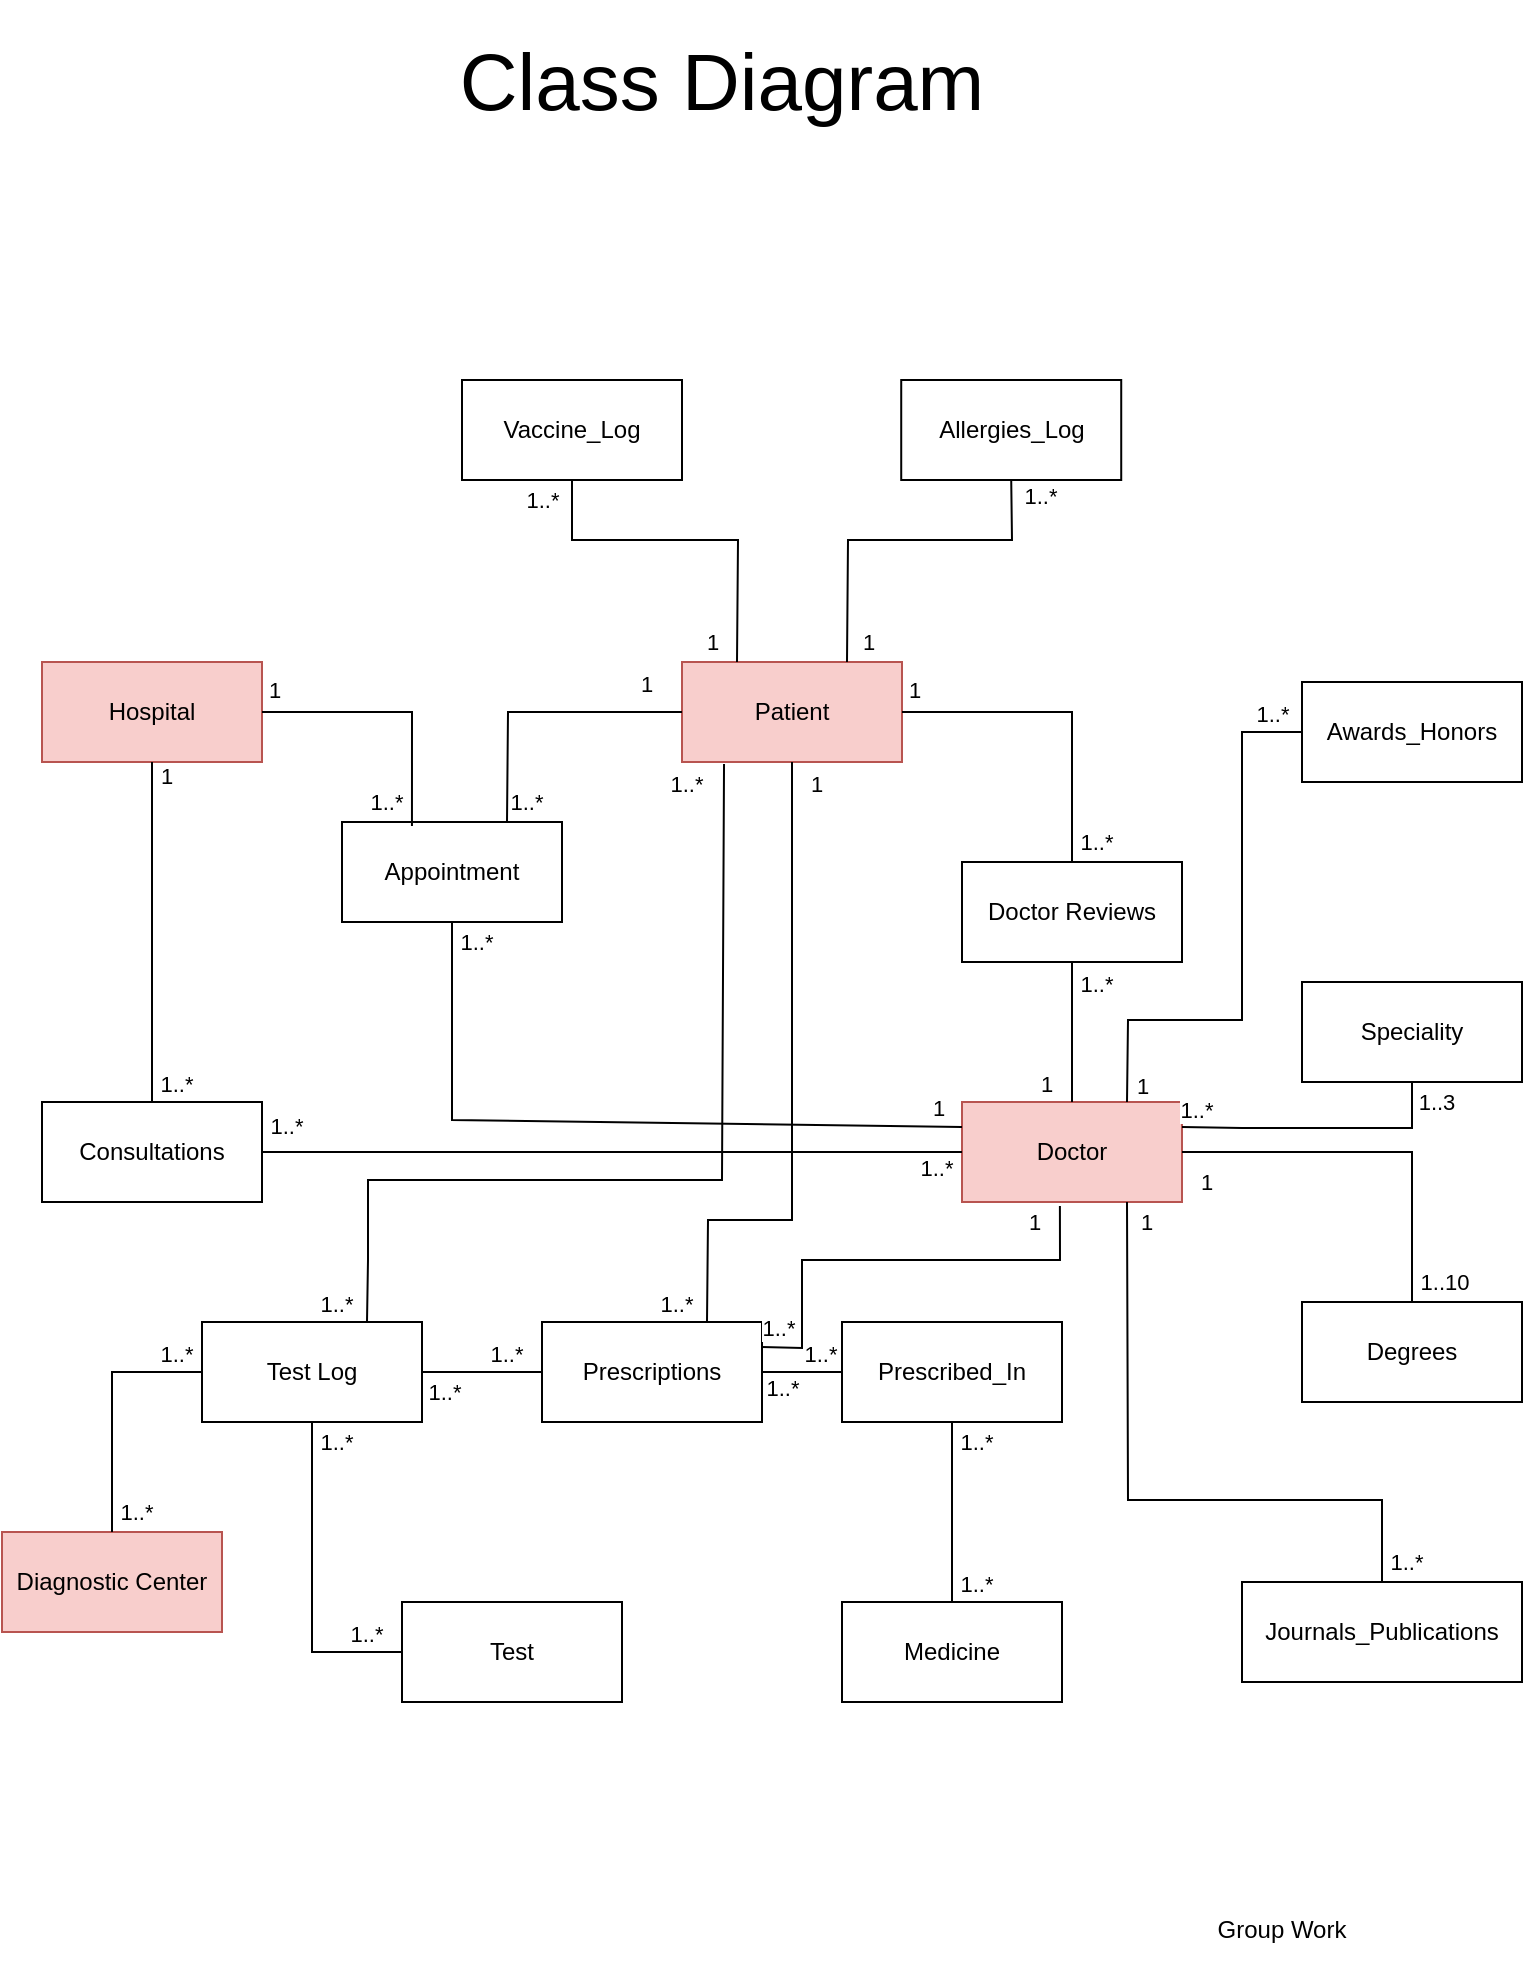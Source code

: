 <mxfile version="24.4.0" type="device">
  <diagram name="Page-1" id="dJ-lrHc8u4u0q2QaUy1w">
    <mxGraphModel dx="1386" dy="797" grid="1" gridSize="10" guides="1" tooltips="1" connect="1" arrows="1" fold="1" page="1" pageScale="1" pageWidth="827" pageHeight="1169" math="0" shadow="0">
      <root>
        <mxCell id="0" />
        <mxCell id="1" parent="0" />
        <mxCell id="XWFTrxcrhexmeHH34AGu-5" value="Doctor" style="html=1;whiteSpace=wrap;fillColor=#f8cecc;strokeColor=#b85450;" parent="1" vertex="1">
          <mxGeometry x="520" y="601" width="110" height="50" as="geometry" />
        </mxCell>
        <mxCell id="XWFTrxcrhexmeHH34AGu-6" value="Patient" style="html=1;whiteSpace=wrap;fillColor=#f8cecc;strokeColor=#b85450;" parent="1" vertex="1">
          <mxGeometry x="380" y="381" width="110" height="50" as="geometry" />
        </mxCell>
        <mxCell id="XWFTrxcrhexmeHH34AGu-7" value="Hospital" style="html=1;whiteSpace=wrap;fillColor=#f8cecc;strokeColor=#b85450;" parent="1" vertex="1">
          <mxGeometry x="60" y="381" width="110" height="50" as="geometry" />
        </mxCell>
        <mxCell id="XWFTrxcrhexmeHH34AGu-8" value="Diagnostic Center" style="html=1;whiteSpace=wrap;fillColor=#f8cecc;strokeColor=#b85450;" parent="1" vertex="1">
          <mxGeometry x="40" y="816" width="110" height="50" as="geometry" />
        </mxCell>
        <mxCell id="XWFTrxcrhexmeHH34AGu-26" value="Vaccine_Log" style="html=1;whiteSpace=wrap;" parent="1" vertex="1">
          <mxGeometry x="270" y="240" width="110" height="50" as="geometry" />
        </mxCell>
        <mxCell id="XWFTrxcrhexmeHH34AGu-27" value="Allergies_Log" style="html=1;whiteSpace=wrap;" parent="1" vertex="1">
          <mxGeometry x="489.61" y="240" width="110" height="50" as="geometry" />
        </mxCell>
        <mxCell id="XWFTrxcrhexmeHH34AGu-28" value="Doctor Reviews" style="html=1;whiteSpace=wrap;" parent="1" vertex="1">
          <mxGeometry x="520" y="481" width="110" height="50" as="geometry" />
        </mxCell>
        <mxCell id="XWFTrxcrhexmeHH34AGu-29" value="Awards_Honors" style="html=1;whiteSpace=wrap;" parent="1" vertex="1">
          <mxGeometry x="690" y="391" width="110" height="50" as="geometry" />
        </mxCell>
        <mxCell id="XWFTrxcrhexmeHH34AGu-30" value="Speciality" style="html=1;whiteSpace=wrap;" parent="1" vertex="1">
          <mxGeometry x="690" y="541" width="110" height="50" as="geometry" />
        </mxCell>
        <mxCell id="XWFTrxcrhexmeHH34AGu-31" value="Degrees" style="html=1;whiteSpace=wrap;" parent="1" vertex="1">
          <mxGeometry x="690" y="701" width="110" height="50" as="geometry" />
        </mxCell>
        <mxCell id="XWFTrxcrhexmeHH34AGu-32" value="Journals_Publications" style="html=1;whiteSpace=wrap;" parent="1" vertex="1">
          <mxGeometry x="660" y="841" width="140" height="50" as="geometry" />
        </mxCell>
        <mxCell id="XWFTrxcrhexmeHH34AGu-33" value="Appointment" style="html=1;whiteSpace=wrap;" parent="1" vertex="1">
          <mxGeometry x="210" y="461" width="110" height="50" as="geometry" />
        </mxCell>
        <mxCell id="XWFTrxcrhexmeHH34AGu-34" value="Consultations" style="html=1;whiteSpace=wrap;" parent="1" vertex="1">
          <mxGeometry x="60" y="601" width="110" height="50" as="geometry" />
        </mxCell>
        <mxCell id="XWFTrxcrhexmeHH34AGu-61" value="Prescriptions" style="html=1;whiteSpace=wrap;" parent="1" vertex="1">
          <mxGeometry x="310" y="711" width="110" height="50" as="geometry" />
        </mxCell>
        <mxCell id="XWFTrxcrhexmeHH34AGu-66" value="Test" style="html=1;whiteSpace=wrap;" parent="1" vertex="1">
          <mxGeometry x="240" y="851" width="110" height="50" as="geometry" />
        </mxCell>
        <mxCell id="XWFTrxcrhexmeHH34AGu-67" value="Test Log" style="html=1;whiteSpace=wrap;" parent="1" vertex="1">
          <mxGeometry x="140" y="711" width="110" height="50" as="geometry" />
        </mxCell>
        <mxCell id="XWFTrxcrhexmeHH34AGu-76" value="Medicine" style="html=1;whiteSpace=wrap;" parent="1" vertex="1">
          <mxGeometry x="460" y="851" width="110" height="50" as="geometry" />
        </mxCell>
        <mxCell id="XWFTrxcrhexmeHH34AGu-77" value="Prescribed_In" style="html=1;whiteSpace=wrap;" parent="1" vertex="1">
          <mxGeometry x="460" y="711" width="110" height="50" as="geometry" />
        </mxCell>
        <mxCell id="58P7wUS-wSt7yXQtSQoR-1" value="Class Diagram" style="text;html=1;align=center;verticalAlign=middle;whiteSpace=wrap;rounded=0;fontSize=40;" parent="1" vertex="1">
          <mxGeometry x="250" y="50" width="300" height="80" as="geometry" />
        </mxCell>
        <mxCell id="58P7wUS-wSt7yXQtSQoR-2" value="Group Work" style="text;html=1;align=center;verticalAlign=middle;whiteSpace=wrap;rounded=0;" parent="1" vertex="1">
          <mxGeometry x="640" y="1000" width="80" height="30" as="geometry" />
        </mxCell>
        <mxCell id="5TE0PyGPb8ZXy04i5qdm-1" value="" style="endArrow=none;html=1;rounded=0;entryX=0.5;entryY=1;entryDx=0;entryDy=0;exitX=0.25;exitY=0;exitDx=0;exitDy=0;" edge="1" parent="1" source="XWFTrxcrhexmeHH34AGu-6" target="XWFTrxcrhexmeHH34AGu-26">
          <mxGeometry width="50" height="50" relative="1" as="geometry">
            <mxPoint x="380" y="331" as="sourcePoint" />
            <mxPoint x="470" y="251" as="targetPoint" />
            <Array as="points">
              <mxPoint x="408" y="320" />
              <mxPoint x="325" y="320" />
            </Array>
          </mxGeometry>
        </mxCell>
        <mxCell id="5TE0PyGPb8ZXy04i5qdm-2" value="" style="endArrow=none;html=1;rounded=0;exitX=0.75;exitY=0;exitDx=0;exitDy=0;entryX=0.5;entryY=1;entryDx=0;entryDy=0;" edge="1" parent="1" source="XWFTrxcrhexmeHH34AGu-6" target="XWFTrxcrhexmeHH34AGu-27">
          <mxGeometry width="50" height="50" relative="1" as="geometry">
            <mxPoint x="610" y="360" as="sourcePoint" />
            <mxPoint x="680" y="290" as="targetPoint" />
            <Array as="points">
              <mxPoint x="463" y="320" />
              <mxPoint x="545" y="320" />
            </Array>
          </mxGeometry>
        </mxCell>
        <mxCell id="5TE0PyGPb8ZXy04i5qdm-23" value="1" style="edgeLabel;html=1;align=center;verticalAlign=middle;resizable=0;points=[];" vertex="1" connectable="0" parent="5TE0PyGPb8ZXy04i5qdm-2">
          <mxGeometry x="-0.827" relative="1" as="geometry">
            <mxPoint x="10" y="5" as="offset" />
          </mxGeometry>
        </mxCell>
        <mxCell id="5TE0PyGPb8ZXy04i5qdm-3" value="" style="endArrow=none;html=1;rounded=0;exitX=0.5;exitY=0;exitDx=0;exitDy=0;entryX=1;entryY=0.5;entryDx=0;entryDy=0;" edge="1" parent="1" source="XWFTrxcrhexmeHH34AGu-28" target="XWFTrxcrhexmeHH34AGu-6">
          <mxGeometry width="50" height="50" relative="1" as="geometry">
            <mxPoint x="570" y="441" as="sourcePoint" />
            <mxPoint x="620" y="391" as="targetPoint" />
            <Array as="points">
              <mxPoint x="575" y="406" />
            </Array>
          </mxGeometry>
        </mxCell>
        <mxCell id="5TE0PyGPb8ZXy04i5qdm-4" value="" style="endArrow=none;html=1;rounded=0;entryX=0;entryY=0.5;entryDx=0;entryDy=0;exitX=0.75;exitY=0;exitDx=0;exitDy=0;" edge="1" parent="1" source="XWFTrxcrhexmeHH34AGu-5" target="XWFTrxcrhexmeHH34AGu-29">
          <mxGeometry width="50" height="50" relative="1" as="geometry">
            <mxPoint x="640" y="531" as="sourcePoint" />
            <mxPoint x="690" y="481" as="targetPoint" />
            <Array as="points">
              <mxPoint x="603" y="560" />
              <mxPoint x="660" y="560" />
              <mxPoint x="660" y="416" />
            </Array>
          </mxGeometry>
        </mxCell>
        <mxCell id="5TE0PyGPb8ZXy04i5qdm-5" value="" style="endArrow=none;html=1;rounded=0;entryX=0.5;entryY=1;entryDx=0;entryDy=0;exitX=1;exitY=0.25;exitDx=0;exitDy=0;" edge="1" parent="1" source="XWFTrxcrhexmeHH34AGu-5" target="XWFTrxcrhexmeHH34AGu-30">
          <mxGeometry width="50" height="50" relative="1" as="geometry">
            <mxPoint x="640" y="670" as="sourcePoint" />
            <mxPoint x="690" y="620" as="targetPoint" />
            <Array as="points">
              <mxPoint x="660" y="614" />
              <mxPoint x="745" y="614" />
            </Array>
          </mxGeometry>
        </mxCell>
        <mxCell id="5TE0PyGPb8ZXy04i5qdm-6" value="" style="endArrow=none;html=1;rounded=0;entryX=0.5;entryY=0;entryDx=0;entryDy=0;exitX=1;exitY=0.5;exitDx=0;exitDy=0;" edge="1" parent="1" source="XWFTrxcrhexmeHH34AGu-5" target="XWFTrxcrhexmeHH34AGu-31">
          <mxGeometry width="50" height="50" relative="1" as="geometry">
            <mxPoint x="390" y="680" as="sourcePoint" />
            <mxPoint x="440" y="630" as="targetPoint" />
            <Array as="points">
              <mxPoint x="745" y="626" />
            </Array>
          </mxGeometry>
        </mxCell>
        <mxCell id="5TE0PyGPb8ZXy04i5qdm-7" value="" style="endArrow=none;html=1;rounded=0;entryX=0.5;entryY=0;entryDx=0;entryDy=0;exitX=0.75;exitY=1;exitDx=0;exitDy=0;" edge="1" parent="1" source="XWFTrxcrhexmeHH34AGu-5" target="XWFTrxcrhexmeHH34AGu-32">
          <mxGeometry width="50" height="50" relative="1" as="geometry">
            <mxPoint x="390" y="680" as="sourcePoint" />
            <mxPoint x="440" y="630" as="targetPoint" />
            <Array as="points">
              <mxPoint x="603" y="800" />
              <mxPoint x="730" y="800" />
            </Array>
          </mxGeometry>
        </mxCell>
        <mxCell id="5TE0PyGPb8ZXy04i5qdm-8" value="" style="endArrow=none;html=1;rounded=0;entryX=0;entryY=0.5;entryDx=0;entryDy=0;exitX=1;exitY=0.5;exitDx=0;exitDy=0;" edge="1" parent="1" source="XWFTrxcrhexmeHH34AGu-61" target="XWFTrxcrhexmeHH34AGu-77">
          <mxGeometry width="50" height="50" relative="1" as="geometry">
            <mxPoint x="390" y="680" as="sourcePoint" />
            <mxPoint x="440" y="630" as="targetPoint" />
          </mxGeometry>
        </mxCell>
        <mxCell id="5TE0PyGPb8ZXy04i5qdm-9" value="" style="endArrow=none;html=1;rounded=0;exitX=0.5;exitY=0;exitDx=0;exitDy=0;entryX=0.5;entryY=1;entryDx=0;entryDy=0;" edge="1" parent="1" source="XWFTrxcrhexmeHH34AGu-76" target="XWFTrxcrhexmeHH34AGu-77">
          <mxGeometry width="50" height="50" relative="1" as="geometry">
            <mxPoint x="390" y="680" as="sourcePoint" />
            <mxPoint x="440" y="630" as="targetPoint" />
          </mxGeometry>
        </mxCell>
        <mxCell id="5TE0PyGPb8ZXy04i5qdm-10" value="" style="endArrow=none;html=1;rounded=0;entryX=0.5;entryY=1;entryDx=0;entryDy=0;exitX=0.5;exitY=0;exitDx=0;exitDy=0;" edge="1" parent="1" source="XWFTrxcrhexmeHH34AGu-5" target="XWFTrxcrhexmeHH34AGu-28">
          <mxGeometry width="50" height="50" relative="1" as="geometry">
            <mxPoint x="390" y="560" as="sourcePoint" />
            <mxPoint x="440" y="510" as="targetPoint" />
          </mxGeometry>
        </mxCell>
        <mxCell id="5TE0PyGPb8ZXy04i5qdm-11" value="" style="endArrow=none;html=1;rounded=0;entryX=0;entryY=0.5;entryDx=0;entryDy=0;exitX=0.75;exitY=0;exitDx=0;exitDy=0;" edge="1" parent="1" source="XWFTrxcrhexmeHH34AGu-33" target="XWFTrxcrhexmeHH34AGu-6">
          <mxGeometry width="50" height="50" relative="1" as="geometry">
            <mxPoint x="390" y="560" as="sourcePoint" />
            <mxPoint x="440" y="510" as="targetPoint" />
            <Array as="points">
              <mxPoint x="293" y="406" />
            </Array>
          </mxGeometry>
        </mxCell>
        <mxCell id="5TE0PyGPb8ZXy04i5qdm-12" value="" style="endArrow=none;html=1;rounded=0;entryX=1;entryY=0.5;entryDx=0;entryDy=0;exitX=0.318;exitY=0.04;exitDx=0;exitDy=0;exitPerimeter=0;" edge="1" parent="1" source="XWFTrxcrhexmeHH34AGu-33" target="XWFTrxcrhexmeHH34AGu-7">
          <mxGeometry width="50" height="50" relative="1" as="geometry">
            <mxPoint x="390" y="560" as="sourcePoint" />
            <mxPoint x="440" y="510" as="targetPoint" />
            <Array as="points">
              <mxPoint x="245" y="406" />
            </Array>
          </mxGeometry>
        </mxCell>
        <mxCell id="5TE0PyGPb8ZXy04i5qdm-13" value="" style="endArrow=none;html=1;rounded=0;exitX=0.5;exitY=0;exitDx=0;exitDy=0;entryX=0.5;entryY=1;entryDx=0;entryDy=0;" edge="1" parent="1" source="XWFTrxcrhexmeHH34AGu-34" target="XWFTrxcrhexmeHH34AGu-7">
          <mxGeometry width="50" height="50" relative="1" as="geometry">
            <mxPoint x="390" y="560" as="sourcePoint" />
            <mxPoint x="440" y="510" as="targetPoint" />
          </mxGeometry>
        </mxCell>
        <mxCell id="5TE0PyGPb8ZXy04i5qdm-14" value="" style="endArrow=none;html=1;rounded=0;exitX=0;exitY=0.5;exitDx=0;exitDy=0;entryX=0.5;entryY=1;entryDx=0;entryDy=0;" edge="1" parent="1" source="XWFTrxcrhexmeHH34AGu-66" target="XWFTrxcrhexmeHH34AGu-67">
          <mxGeometry width="50" height="50" relative="1" as="geometry">
            <mxPoint x="390" y="680" as="sourcePoint" />
            <mxPoint x="440" y="630" as="targetPoint" />
            <Array as="points">
              <mxPoint x="195" y="876" />
            </Array>
          </mxGeometry>
        </mxCell>
        <mxCell id="5TE0PyGPb8ZXy04i5qdm-15" value="" style="endArrow=none;html=1;rounded=0;exitX=1;exitY=0.5;exitDx=0;exitDy=0;entryX=0;entryY=0.5;entryDx=0;entryDy=0;" edge="1" parent="1" source="XWFTrxcrhexmeHH34AGu-67" target="XWFTrxcrhexmeHH34AGu-61">
          <mxGeometry width="50" height="50" relative="1" as="geometry">
            <mxPoint x="390" y="680" as="sourcePoint" />
            <mxPoint x="440" y="630" as="targetPoint" />
          </mxGeometry>
        </mxCell>
        <mxCell id="5TE0PyGPb8ZXy04i5qdm-16" value="" style="endArrow=none;html=1;rounded=0;exitX=0.5;exitY=0;exitDx=0;exitDy=0;entryX=0;entryY=0.5;entryDx=0;entryDy=0;" edge="1" parent="1" source="XWFTrxcrhexmeHH34AGu-8" target="XWFTrxcrhexmeHH34AGu-67">
          <mxGeometry width="50" height="50" relative="1" as="geometry">
            <mxPoint x="390" y="680" as="sourcePoint" />
            <mxPoint x="440" y="630" as="targetPoint" />
            <Array as="points">
              <mxPoint x="95" y="736" />
            </Array>
          </mxGeometry>
        </mxCell>
        <mxCell id="5TE0PyGPb8ZXy04i5qdm-17" value="" style="endArrow=none;html=1;rounded=0;entryX=0;entryY=0.5;entryDx=0;entryDy=0;exitX=1;exitY=0.5;exitDx=0;exitDy=0;" edge="1" parent="1" source="XWFTrxcrhexmeHH34AGu-34" target="XWFTrxcrhexmeHH34AGu-5">
          <mxGeometry width="50" height="50" relative="1" as="geometry">
            <mxPoint x="390" y="680" as="sourcePoint" />
            <mxPoint x="440" y="630" as="targetPoint" />
          </mxGeometry>
        </mxCell>
        <mxCell id="5TE0PyGPb8ZXy04i5qdm-18" value="" style="endArrow=none;html=1;rounded=0;entryX=0;entryY=0.25;entryDx=0;entryDy=0;exitX=0.5;exitY=1;exitDx=0;exitDy=0;" edge="1" parent="1" source="XWFTrxcrhexmeHH34AGu-33" target="XWFTrxcrhexmeHH34AGu-5">
          <mxGeometry width="50" height="50" relative="1" as="geometry">
            <mxPoint x="390" y="680" as="sourcePoint" />
            <mxPoint x="440" y="630" as="targetPoint" />
            <Array as="points">
              <mxPoint x="265" y="610" />
            </Array>
          </mxGeometry>
        </mxCell>
        <mxCell id="5TE0PyGPb8ZXy04i5qdm-19" value="" style="endArrow=none;html=1;rounded=0;entryX=0.445;entryY=1.04;entryDx=0;entryDy=0;entryPerimeter=0;exitX=1;exitY=0.25;exitDx=0;exitDy=0;" edge="1" parent="1" source="XWFTrxcrhexmeHH34AGu-61" target="XWFTrxcrhexmeHH34AGu-5">
          <mxGeometry width="50" height="50" relative="1" as="geometry">
            <mxPoint x="390" y="680" as="sourcePoint" />
            <mxPoint x="440" y="630" as="targetPoint" />
            <Array as="points">
              <mxPoint x="440" y="724" />
              <mxPoint x="440" y="680" />
              <mxPoint x="569" y="680" />
            </Array>
          </mxGeometry>
        </mxCell>
        <mxCell id="5TE0PyGPb8ZXy04i5qdm-20" value="" style="endArrow=none;html=1;rounded=0;entryX=0.5;entryY=1;entryDx=0;entryDy=0;exitX=0.75;exitY=0;exitDx=0;exitDy=0;" edge="1" parent="1" source="XWFTrxcrhexmeHH34AGu-61" target="XWFTrxcrhexmeHH34AGu-6">
          <mxGeometry width="50" height="50" relative="1" as="geometry">
            <mxPoint x="370" y="690" as="sourcePoint" />
            <mxPoint x="440" y="630" as="targetPoint" />
            <Array as="points">
              <mxPoint x="393" y="660" />
              <mxPoint x="435" y="660" />
            </Array>
          </mxGeometry>
        </mxCell>
        <mxCell id="5TE0PyGPb8ZXy04i5qdm-21" value="" style="endArrow=none;html=1;rounded=0;entryX=0.191;entryY=1.02;entryDx=0;entryDy=0;entryPerimeter=0;exitX=0.75;exitY=0;exitDx=0;exitDy=0;" edge="1" parent="1" source="XWFTrxcrhexmeHH34AGu-67" target="XWFTrxcrhexmeHH34AGu-6">
          <mxGeometry width="50" height="50" relative="1" as="geometry">
            <mxPoint x="390" y="680" as="sourcePoint" />
            <mxPoint x="440" y="630" as="targetPoint" />
            <Array as="points">
              <mxPoint x="223" y="680" />
              <mxPoint x="223" y="640" />
              <mxPoint x="320" y="640" />
              <mxPoint x="400" y="640" />
            </Array>
          </mxGeometry>
        </mxCell>
        <mxCell id="5TE0PyGPb8ZXy04i5qdm-24" value="1..*" style="edgeLabel;html=1;align=center;verticalAlign=middle;resizable=0;points=[];" vertex="1" connectable="0" parent="1">
          <mxGeometry x="487.615" y="369.0" as="geometry">
            <mxPoint x="71" y="-71" as="offset" />
          </mxGeometry>
        </mxCell>
        <mxCell id="5TE0PyGPb8ZXy04i5qdm-25" value="1" style="edgeLabel;html=1;align=center;verticalAlign=middle;resizable=0;points=[];" vertex="1" connectable="0" parent="1">
          <mxGeometry x="484.005" y="394.0" as="geometry">
            <mxPoint x="12" y="1" as="offset" />
          </mxGeometry>
        </mxCell>
        <mxCell id="5TE0PyGPb8ZXy04i5qdm-27" value="1..*" style="edgeLabel;html=1;align=center;verticalAlign=middle;resizable=0;points=[];" vertex="1" connectable="0" parent="1">
          <mxGeometry x="575.005" y="470.0" as="geometry">
            <mxPoint x="12" y="1" as="offset" />
          </mxGeometry>
        </mxCell>
        <mxCell id="5TE0PyGPb8ZXy04i5qdm-28" value="1..*" style="edgeLabel;html=1;align=center;verticalAlign=middle;resizable=0;points=[];" vertex="1" connectable="0" parent="1">
          <mxGeometry x="575.005" y="541.0" as="geometry">
            <mxPoint x="12" y="1" as="offset" />
          </mxGeometry>
        </mxCell>
        <mxCell id="5TE0PyGPb8ZXy04i5qdm-29" value="1" style="edgeLabel;html=1;align=center;verticalAlign=middle;resizable=0;points=[];" vertex="1" connectable="0" parent="1">
          <mxGeometry x="550.005" y="591.0" as="geometry">
            <mxPoint x="12" y="1" as="offset" />
          </mxGeometry>
        </mxCell>
        <mxCell id="5TE0PyGPb8ZXy04i5qdm-30" value="1" style="edgeLabel;html=1;align=center;verticalAlign=middle;resizable=0;points=[];" vertex="1" connectable="0" parent="1">
          <mxGeometry x="598.005" y="592.0" as="geometry">
            <mxPoint x="12" y="1" as="offset" />
          </mxGeometry>
        </mxCell>
        <mxCell id="5TE0PyGPb8ZXy04i5qdm-31" value="1..*" style="edgeLabel;html=1;align=center;verticalAlign=middle;resizable=0;points=[];" vertex="1" connectable="0" parent="1">
          <mxGeometry x="663.005" y="406.0" as="geometry">
            <mxPoint x="12" y="1" as="offset" />
          </mxGeometry>
        </mxCell>
        <mxCell id="5TE0PyGPb8ZXy04i5qdm-32" value="1..3" style="edgeLabel;html=1;align=center;verticalAlign=middle;resizable=0;points=[];" vertex="1" connectable="0" parent="1">
          <mxGeometry x="745.005" y="600.0" as="geometry">
            <mxPoint x="12" y="1" as="offset" />
          </mxGeometry>
        </mxCell>
        <mxCell id="5TE0PyGPb8ZXy04i5qdm-33" value="1..10" style="edgeLabel;html=1;align=center;verticalAlign=middle;resizable=0;points=[];" vertex="1" connectable="0" parent="1">
          <mxGeometry x="749.005" y="690.0" as="geometry">
            <mxPoint x="12" y="1" as="offset" />
          </mxGeometry>
        </mxCell>
        <mxCell id="5TE0PyGPb8ZXy04i5qdm-34" value="1" style="edgeLabel;html=1;align=center;verticalAlign=middle;resizable=0;points=[];" vertex="1" connectable="0" parent="1">
          <mxGeometry x="630.005" y="640.0" as="geometry">
            <mxPoint x="12" y="1" as="offset" />
          </mxGeometry>
        </mxCell>
        <mxCell id="5TE0PyGPb8ZXy04i5qdm-35" value="1..*" style="edgeLabel;html=1;align=center;verticalAlign=middle;resizable=0;points=[];" vertex="1" connectable="0" parent="1">
          <mxGeometry x="625.005" y="604.0" as="geometry">
            <mxPoint x="12" y="1" as="offset" />
          </mxGeometry>
        </mxCell>
        <mxCell id="5TE0PyGPb8ZXy04i5qdm-36" value="1" style="edgeLabel;html=1;align=center;verticalAlign=middle;resizable=0;points=[];" vertex="1" connectable="0" parent="1">
          <mxGeometry x="600.005" y="660.0" as="geometry">
            <mxPoint x="12" y="1" as="offset" />
          </mxGeometry>
        </mxCell>
        <mxCell id="5TE0PyGPb8ZXy04i5qdm-37" value="1..*" style="edgeLabel;html=1;align=center;verticalAlign=middle;resizable=0;points=[];" vertex="1" connectable="0" parent="1">
          <mxGeometry x="730.005" y="830.0" as="geometry">
            <mxPoint x="12" y="1" as="offset" />
          </mxGeometry>
        </mxCell>
        <mxCell id="5TE0PyGPb8ZXy04i5qdm-38" value="1..*" style="edgeLabel;html=1;align=center;verticalAlign=middle;resizable=0;points=[];" vertex="1" connectable="0" parent="1">
          <mxGeometry x="515.005" y="841.0" as="geometry">
            <mxPoint x="12" y="1" as="offset" />
          </mxGeometry>
        </mxCell>
        <mxCell id="5TE0PyGPb8ZXy04i5qdm-39" value="1..*" style="edgeLabel;html=1;align=center;verticalAlign=middle;resizable=0;points=[];" vertex="1" connectable="0" parent="1">
          <mxGeometry x="515.005" y="770.0" as="geometry">
            <mxPoint x="12" y="1" as="offset" />
          </mxGeometry>
        </mxCell>
        <mxCell id="5TE0PyGPb8ZXy04i5qdm-40" value="1..*" style="edgeLabel;html=1;align=center;verticalAlign=middle;resizable=0;points=[];" vertex="1" connectable="0" parent="1">
          <mxGeometry x="437.005" y="726.0" as="geometry">
            <mxPoint x="12" y="1" as="offset" />
          </mxGeometry>
        </mxCell>
        <mxCell id="5TE0PyGPb8ZXy04i5qdm-41" value="1..*" style="edgeLabel;html=1;align=center;verticalAlign=middle;resizable=0;points=[];" vertex="1" connectable="0" parent="1">
          <mxGeometry x="418.005" y="743.0" as="geometry">
            <mxPoint x="12" y="1" as="offset" />
          </mxGeometry>
        </mxCell>
        <mxCell id="5TE0PyGPb8ZXy04i5qdm-42" value="1..*" style="edgeLabel;html=1;align=center;verticalAlign=middle;resizable=0;points=[];" vertex="1" connectable="0" parent="1">
          <mxGeometry x="210.005" y="866.0" as="geometry">
            <mxPoint x="12" y="1" as="offset" />
          </mxGeometry>
        </mxCell>
        <mxCell id="5TE0PyGPb8ZXy04i5qdm-43" value="1..*" style="edgeLabel;html=1;align=center;verticalAlign=middle;resizable=0;points=[];" vertex="1" connectable="0" parent="1">
          <mxGeometry x="195.005" y="770.0" as="geometry">
            <mxPoint x="12" y="1" as="offset" />
          </mxGeometry>
        </mxCell>
        <mxCell id="5TE0PyGPb8ZXy04i5qdm-44" value="1..*" style="edgeLabel;html=1;align=center;verticalAlign=middle;resizable=0;points=[];" vertex="1" connectable="0" parent="1">
          <mxGeometry x="95.005" y="805.0" as="geometry">
            <mxPoint x="12" y="1" as="offset" />
          </mxGeometry>
        </mxCell>
        <mxCell id="5TE0PyGPb8ZXy04i5qdm-45" value="1..*" style="edgeLabel;html=1;align=center;verticalAlign=middle;resizable=0;points=[];" vertex="1" connectable="0" parent="1">
          <mxGeometry x="115.005" y="726.0" as="geometry">
            <mxPoint x="12" y="1" as="offset" />
          </mxGeometry>
        </mxCell>
        <mxCell id="5TE0PyGPb8ZXy04i5qdm-46" value="1..*" style="edgeLabel;html=1;align=center;verticalAlign=middle;resizable=0;points=[];" vertex="1" connectable="0" parent="1">
          <mxGeometry x="115.005" y="591.0" as="geometry">
            <mxPoint x="12" y="1" as="offset" />
          </mxGeometry>
        </mxCell>
        <mxCell id="5TE0PyGPb8ZXy04i5qdm-47" value="1" style="edgeLabel;html=1;align=center;verticalAlign=middle;resizable=0;points=[];" vertex="1" connectable="0" parent="1">
          <mxGeometry x="110.005" y="437.0" as="geometry">
            <mxPoint x="12" y="1" as="offset" />
          </mxGeometry>
        </mxCell>
        <mxCell id="5TE0PyGPb8ZXy04i5qdm-48" value="1" style="edgeLabel;html=1;align=center;verticalAlign=middle;resizable=0;points=[];" vertex="1" connectable="0" parent="1">
          <mxGeometry x="164.005" y="394.0" as="geometry">
            <mxPoint x="12" y="1" as="offset" />
          </mxGeometry>
        </mxCell>
        <mxCell id="5TE0PyGPb8ZXy04i5qdm-49" value="1" style="edgeLabel;html=1;align=center;verticalAlign=middle;resizable=0;points=[];" vertex="1" connectable="0" parent="1">
          <mxGeometry x="350.005" y="391.0" as="geometry">
            <mxPoint x="12" y="1" as="offset" />
          </mxGeometry>
        </mxCell>
        <mxCell id="5TE0PyGPb8ZXy04i5qdm-50" value="1" style="edgeLabel;html=1;align=center;verticalAlign=middle;resizable=0;points=[];" vertex="1" connectable="0" parent="1">
          <mxGeometry x="383.005" y="370.0" as="geometry">
            <mxPoint x="12" y="1" as="offset" />
          </mxGeometry>
        </mxCell>
        <mxCell id="5TE0PyGPb8ZXy04i5qdm-51" value="1..*" style="edgeLabel;html=1;align=center;verticalAlign=middle;resizable=0;points=[];" vertex="1" connectable="0" parent="1">
          <mxGeometry x="220.005" y="450.0" as="geometry">
            <mxPoint x="12" y="1" as="offset" />
          </mxGeometry>
        </mxCell>
        <mxCell id="5TE0PyGPb8ZXy04i5qdm-52" value="1..*" style="edgeLabel;html=1;align=center;verticalAlign=middle;resizable=0;points=[];" vertex="1" connectable="0" parent="1">
          <mxGeometry x="290.005" y="450.0" as="geometry">
            <mxPoint x="12" y="1" as="offset" />
          </mxGeometry>
        </mxCell>
        <mxCell id="5TE0PyGPb8ZXy04i5qdm-53" value="1..*" style="edgeLabel;html=1;align=center;verticalAlign=middle;resizable=0;points=[];" vertex="1" connectable="0" parent="1">
          <mxGeometry x="370.005" y="441.0" as="geometry">
            <mxPoint x="12" y="1" as="offset" />
          </mxGeometry>
        </mxCell>
        <mxCell id="5TE0PyGPb8ZXy04i5qdm-54" value="1" style="edgeLabel;html=1;align=center;verticalAlign=middle;resizable=0;points=[];" vertex="1" connectable="0" parent="1">
          <mxGeometry x="435.005" y="441.0" as="geometry">
            <mxPoint x="12" y="1" as="offset" />
          </mxGeometry>
        </mxCell>
        <mxCell id="5TE0PyGPb8ZXy04i5qdm-55" value="1..*" style="edgeLabel;html=1;align=center;verticalAlign=middle;resizable=0;points=[];" vertex="1" connectable="0" parent="1">
          <mxGeometry x="195.005" y="701.0" as="geometry">
            <mxPoint x="12" y="1" as="offset" />
          </mxGeometry>
        </mxCell>
        <mxCell id="5TE0PyGPb8ZXy04i5qdm-56" value="1..*" style="edgeLabel;html=1;align=center;verticalAlign=middle;resizable=0;points=[];" vertex="1" connectable="0" parent="1">
          <mxGeometry x="365.005" y="701.0" as="geometry">
            <mxPoint x="12" y="1" as="offset" />
          </mxGeometry>
        </mxCell>
        <mxCell id="5TE0PyGPb8ZXy04i5qdm-57" value="1..*" style="edgeLabel;html=1;align=center;verticalAlign=middle;resizable=0;points=[];" vertex="1" connectable="0" parent="1">
          <mxGeometry x="416.005" y="713.0" as="geometry">
            <mxPoint x="12" y="1" as="offset" />
          </mxGeometry>
        </mxCell>
        <mxCell id="5TE0PyGPb8ZXy04i5qdm-58" value="1" style="edgeLabel;html=1;align=center;verticalAlign=middle;resizable=0;points=[];" vertex="1" connectable="0" parent="1">
          <mxGeometry x="544.005" y="660.0" as="geometry">
            <mxPoint x="12" y="1" as="offset" />
          </mxGeometry>
        </mxCell>
        <mxCell id="5TE0PyGPb8ZXy04i5qdm-59" value="1" style="edgeLabel;html=1;align=center;verticalAlign=middle;resizable=0;points=[];" vertex="1" connectable="0" parent="1">
          <mxGeometry x="496.005" y="603.0" as="geometry">
            <mxPoint x="12" y="1" as="offset" />
          </mxGeometry>
        </mxCell>
        <mxCell id="5TE0PyGPb8ZXy04i5qdm-60" value="1..*" style="edgeLabel;html=1;align=center;verticalAlign=middle;resizable=0;points=[];" vertex="1" connectable="0" parent="1">
          <mxGeometry x="494.615" y="633.0" as="geometry">
            <mxPoint x="12" y="1" as="offset" />
          </mxGeometry>
        </mxCell>
        <mxCell id="5TE0PyGPb8ZXy04i5qdm-61" value="1..*" style="edgeLabel;html=1;align=center;verticalAlign=middle;resizable=0;points=[];" vertex="1" connectable="0" parent="1">
          <mxGeometry x="170.005" y="612.0" as="geometry">
            <mxPoint x="12" y="1" as="offset" />
          </mxGeometry>
        </mxCell>
        <mxCell id="5TE0PyGPb8ZXy04i5qdm-62" value="1..*" style="edgeLabel;html=1;align=center;verticalAlign=middle;resizable=0;points=[];" vertex="1" connectable="0" parent="1">
          <mxGeometry x="265.005" y="520.0" as="geometry">
            <mxPoint x="12" y="1" as="offset" />
          </mxGeometry>
        </mxCell>
        <mxCell id="5TE0PyGPb8ZXy04i5qdm-63" value="1..*" style="edgeLabel;html=1;align=center;verticalAlign=middle;resizable=0;points=[];" vertex="1" connectable="0" parent="1">
          <mxGeometry x="298.005" y="299.0" as="geometry">
            <mxPoint x="12" y="1" as="offset" />
          </mxGeometry>
        </mxCell>
        <mxCell id="5TE0PyGPb8ZXy04i5qdm-64" value="1..*" style="edgeLabel;html=1;align=center;verticalAlign=middle;resizable=0;points=[];" vertex="1" connectable="0" parent="1">
          <mxGeometry x="280.005" y="726.0" as="geometry">
            <mxPoint x="12" y="1" as="offset" />
          </mxGeometry>
        </mxCell>
        <mxCell id="5TE0PyGPb8ZXy04i5qdm-65" value="1..*" style="edgeLabel;html=1;align=center;verticalAlign=middle;resizable=0;points=[];" vertex="1" connectable="0" parent="1">
          <mxGeometry x="249.005" y="745.0" as="geometry">
            <mxPoint x="12" y="1" as="offset" />
          </mxGeometry>
        </mxCell>
      </root>
    </mxGraphModel>
  </diagram>
</mxfile>
